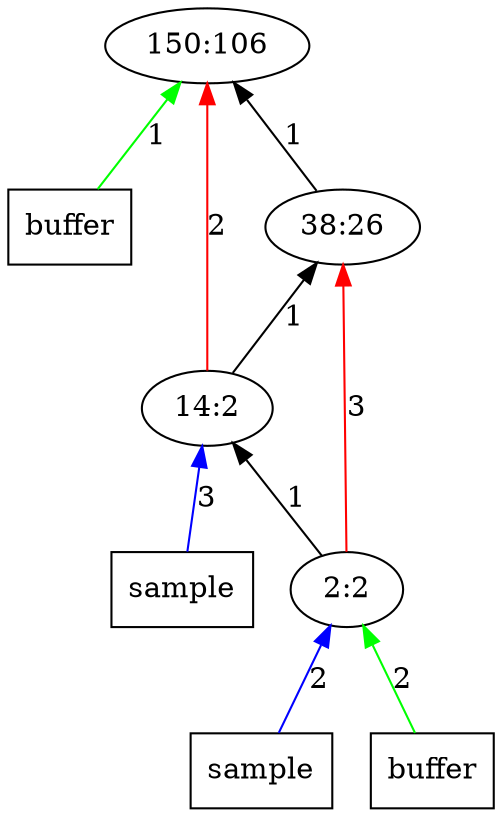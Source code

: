 digraph Tree{
	rankdir="BT"
	x12 -> 1 [label = "1", color = "green"];
	x12 [label = "buffer", shape = "box"];
	1 [label = "150:106"];
	2 -> 1 [label = "1", color = "black"];
	2 [label = "38:26"];
	3 -> 1 [label = "2", color = "red"];
	3 -> 2 [label = "1", color = "black"];
	x31 -> 3 [label = "3", color = "blue"];
	x31 [label = "sample", shape = "box"];
	3 [label = "14:2"];
	4 -> 2 [label = "3", color = "red"];
	4 -> 3 [label = "1", color = "black"];
	x41 -> 4 [label = "2", color = "blue"];
	x41 [label = "sample", shape = "box"];
	x42 -> 4 [label = "2", color = "green"];
	x42 [label = "buffer", shape = "box"];
	4 [label = "2:2"];
}

